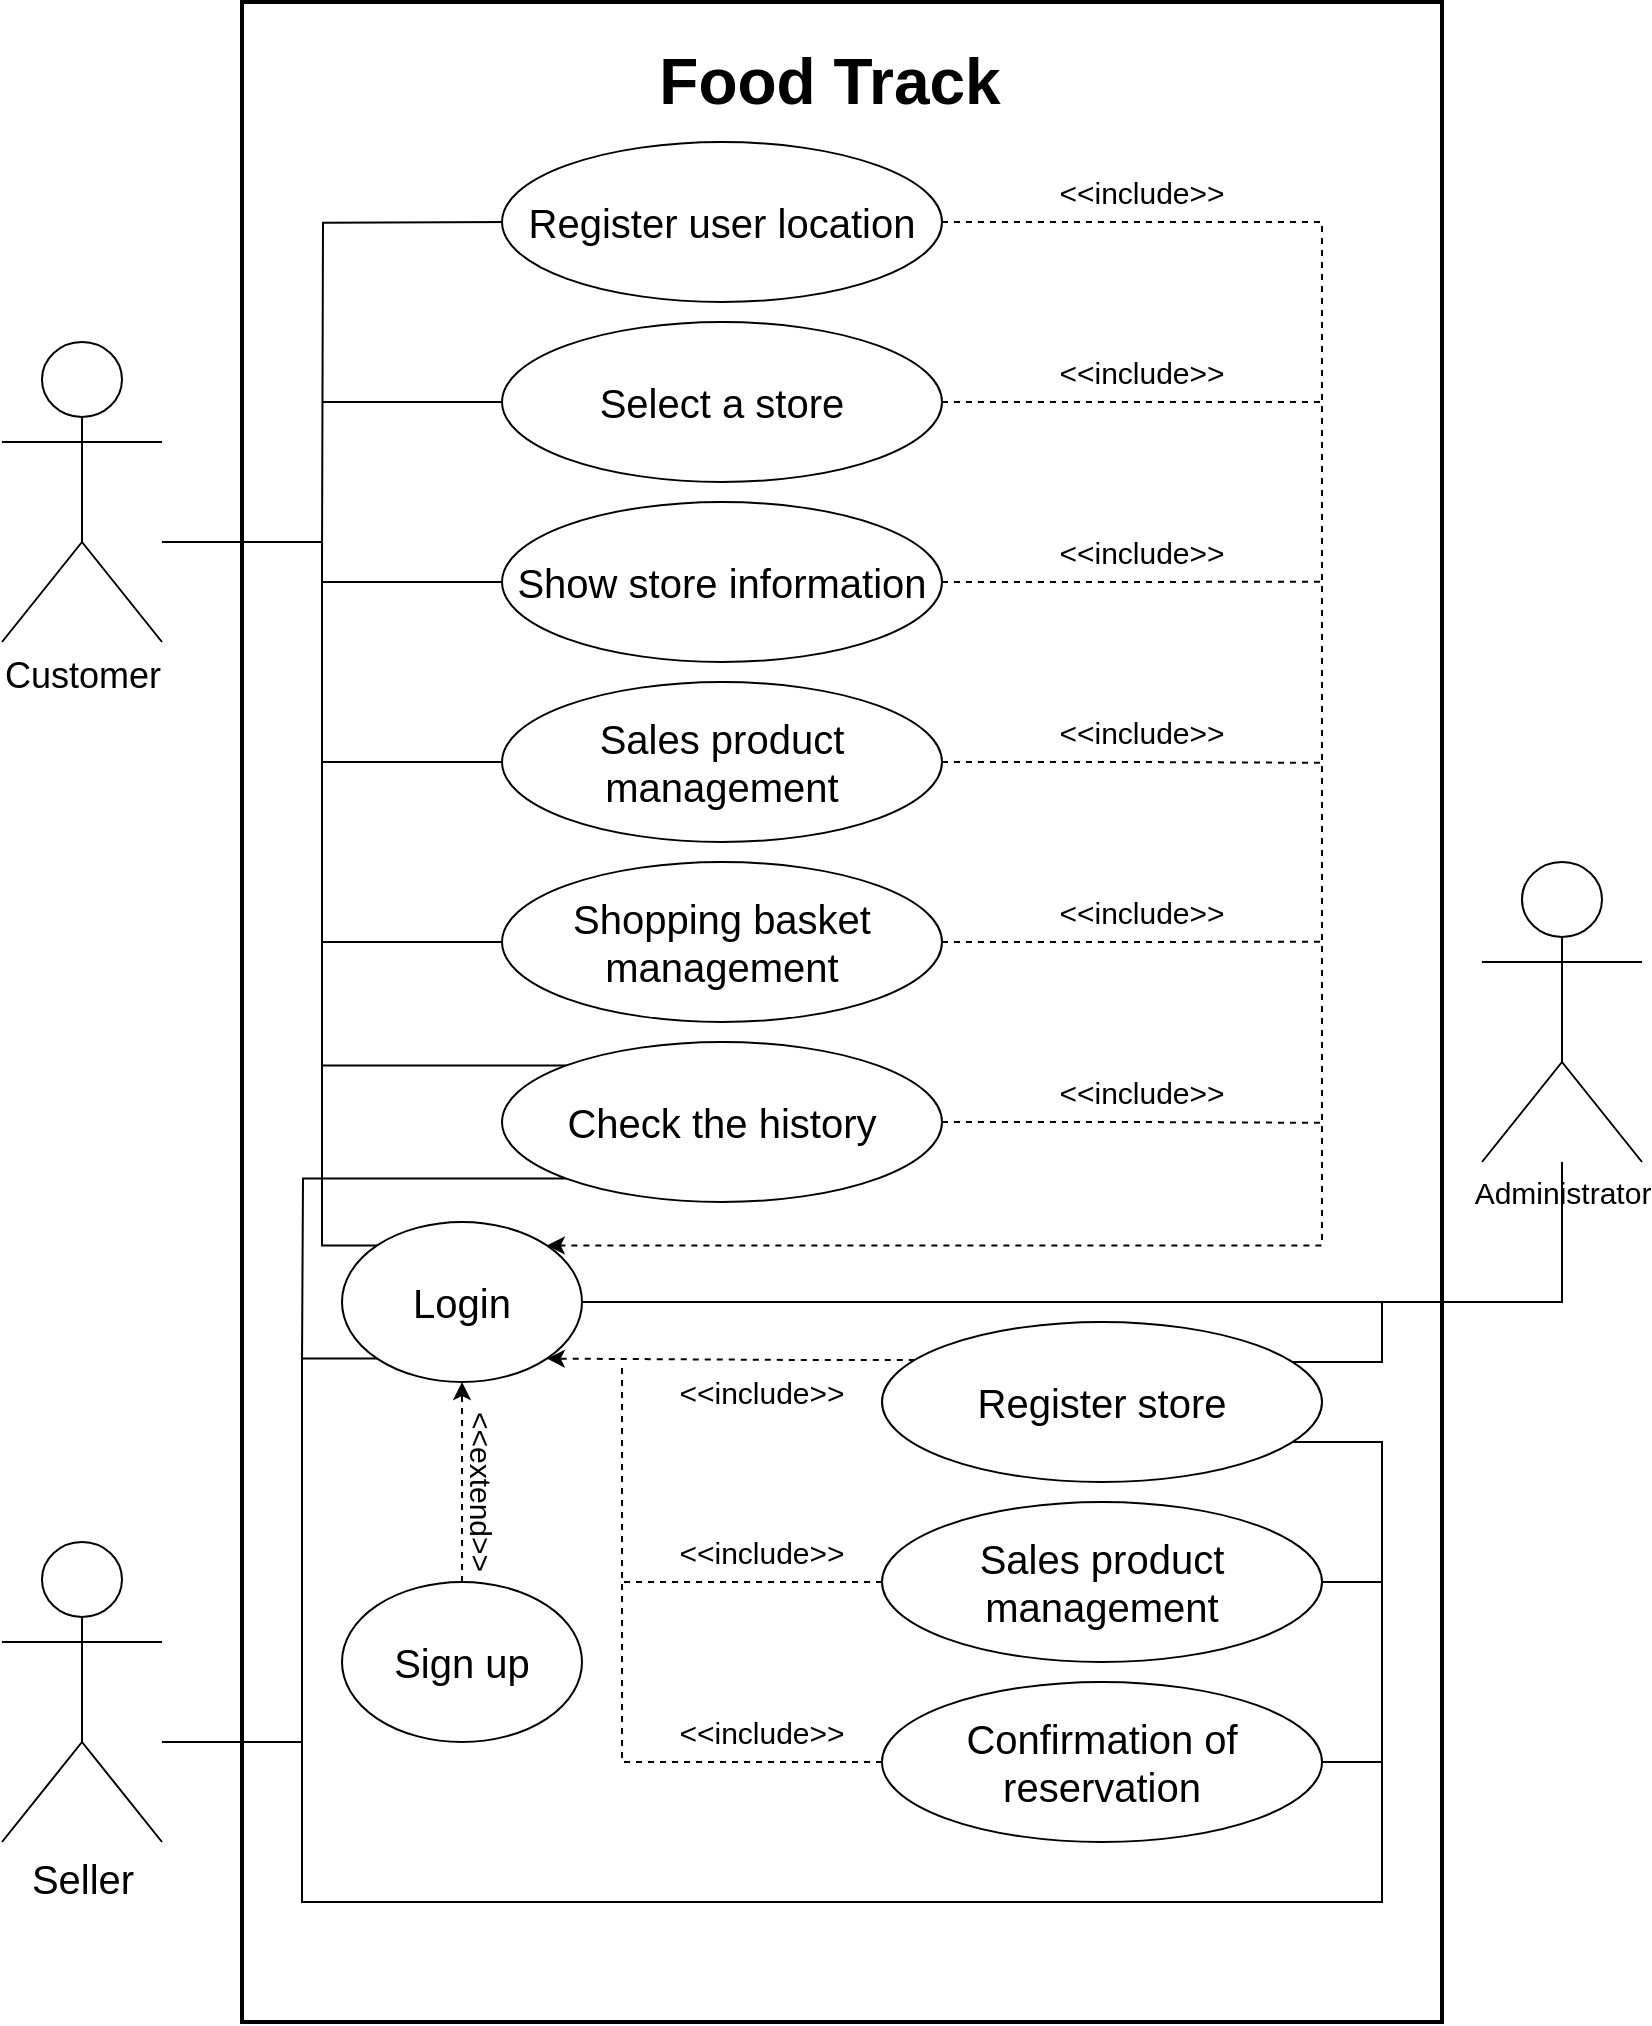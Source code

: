 <mxfile version="24.2.5" type="github">
  <diagram name="페이지-1" id="xf3xIOZW2-mVcEWYP7Wv">
    <mxGraphModel dx="932" dy="1289" grid="1" gridSize="10" guides="0" tooltips="1" connect="1" arrows="1" fold="1" page="1" pageScale="1" pageWidth="827" pageHeight="1169" math="0" shadow="0">
      <root>
        <mxCell id="0" />
        <mxCell id="1" parent="0" />
        <mxCell id="3UlldwPeITaiaxXxCVCP-1" value="&lt;p style=&quot;line-height: 100%;&quot;&gt;&lt;br&gt;&lt;/p&gt;" style="rounded=0;whiteSpace=wrap;html=1;strokeWidth=2;" vertex="1" parent="1">
          <mxGeometry x="120" y="40" width="600" height="1010" as="geometry" />
        </mxCell>
        <mxCell id="3UlldwPeITaiaxXxCVCP-2" value="Food Track" style="text;html=1;align=center;verticalAlign=middle;whiteSpace=wrap;rounded=0;fontSize=32;fontStyle=1" vertex="1" parent="1">
          <mxGeometry x="300" y="70" width="227.5" height="20" as="geometry" />
        </mxCell>
        <mxCell id="3UlldwPeITaiaxXxCVCP-3" value="&lt;font style=&quot;font-size: 18px;&quot;&gt;Customer&lt;/font&gt;" style="shape=umlActor;verticalLabelPosition=bottom;verticalAlign=top;html=1;outlineConnect=0;" vertex="1" parent="1">
          <mxGeometry y="210" width="80" height="150" as="geometry" />
        </mxCell>
        <mxCell id="3UlldwPeITaiaxXxCVCP-7" value="&lt;font style=&quot;font-size: 20px;&quot;&gt;Seller&lt;/font&gt;" style="shape=umlActor;verticalLabelPosition=bottom;verticalAlign=top;html=1;outlineConnect=0;" vertex="1" parent="1">
          <mxGeometry y="810" width="80" height="150" as="geometry" />
        </mxCell>
        <mxCell id="3UlldwPeITaiaxXxCVCP-8" value="&lt;font style=&quot;font-size: 15px;&quot;&gt;Administrator&lt;/font&gt;" style="shape=umlActor;verticalLabelPosition=bottom;verticalAlign=top;html=1;outlineConnect=0;" vertex="1" parent="1">
          <mxGeometry x="740" y="470" width="80" height="150" as="geometry" />
        </mxCell>
        <mxCell id="3UlldwPeITaiaxXxCVCP-16" style="edgeStyle=orthogonalEdgeStyle;rounded=0;orthogonalLoop=1;jettySize=auto;html=1;endArrow=none;endFill=0;" edge="1" parent="1" source="3UlldwPeITaiaxXxCVCP-9" target="3UlldwPeITaiaxXxCVCP-8">
          <mxGeometry relative="1" as="geometry" />
        </mxCell>
        <mxCell id="3UlldwPeITaiaxXxCVCP-9" value="&lt;font style=&quot;font-size: 20px;&quot;&gt;Login&lt;/font&gt;" style="ellipse;whiteSpace=wrap;html=1;" vertex="1" parent="1">
          <mxGeometry x="170" y="650" width="120" height="80" as="geometry" />
        </mxCell>
        <mxCell id="3UlldwPeITaiaxXxCVCP-12" style="edgeStyle=orthogonalEdgeStyle;rounded=0;orthogonalLoop=1;jettySize=auto;html=1;entryX=0.5;entryY=1;entryDx=0;entryDy=0;dashed=1;" edge="1" parent="1" source="3UlldwPeITaiaxXxCVCP-11" target="3UlldwPeITaiaxXxCVCP-9">
          <mxGeometry relative="1" as="geometry" />
        </mxCell>
        <mxCell id="3UlldwPeITaiaxXxCVCP-11" value="&lt;font style=&quot;font-size: 20px;&quot;&gt;Sign up&lt;/font&gt;" style="ellipse;whiteSpace=wrap;html=1;" vertex="1" parent="1">
          <mxGeometry x="170" y="830" width="120" height="80" as="geometry" />
        </mxCell>
        <mxCell id="3UlldwPeITaiaxXxCVCP-14" value="&lt;font style=&quot;font-size: 15px;&quot;&gt;&amp;lt;&amp;lt;extend&amp;gt;&amp;gt;&lt;/font&gt;" style="text;html=1;align=center;verticalAlign=middle;whiteSpace=wrap;rounded=0;rotation=90;" vertex="1" parent="1">
          <mxGeometry x="210" y="770" width="60" height="30" as="geometry" />
        </mxCell>
        <mxCell id="3UlldwPeITaiaxXxCVCP-51" style="edgeStyle=orthogonalEdgeStyle;rounded=0;orthogonalLoop=1;jettySize=auto;html=1;endArrow=none;endFill=0;" edge="1" parent="1">
          <mxGeometry relative="1" as="geometry">
            <mxPoint x="160" y="320.0" as="targetPoint" />
            <mxPoint x="260.0" y="149.941" as="sourcePoint" />
          </mxGeometry>
        </mxCell>
        <mxCell id="3UlldwPeITaiaxXxCVCP-59" style="edgeStyle=orthogonalEdgeStyle;rounded=0;orthogonalLoop=1;jettySize=auto;html=1;entryX=1;entryY=0;entryDx=0;entryDy=0;dashed=1;" edge="1" parent="1" source="3UlldwPeITaiaxXxCVCP-15" target="3UlldwPeITaiaxXxCVCP-9">
          <mxGeometry relative="1" as="geometry">
            <Array as="points">
              <mxPoint x="660" y="150" />
              <mxPoint x="660" y="661" />
            </Array>
          </mxGeometry>
        </mxCell>
        <mxCell id="3UlldwPeITaiaxXxCVCP-15" value="&lt;font style=&quot;font-size: 20px;&quot;&gt;Register user location&lt;/font&gt;" style="ellipse;whiteSpace=wrap;html=1;" vertex="1" parent="1">
          <mxGeometry x="250" y="110" width="220" height="80" as="geometry" />
        </mxCell>
        <mxCell id="3UlldwPeITaiaxXxCVCP-17" style="edgeStyle=orthogonalEdgeStyle;rounded=0;orthogonalLoop=1;jettySize=auto;html=1;exitX=0;exitY=0;exitDx=0;exitDy=0;endArrow=none;endFill=0;" edge="1" parent="1" source="3UlldwPeITaiaxXxCVCP-9">
          <mxGeometry relative="1" as="geometry">
            <mxPoint x="80" y="310" as="targetPoint" />
            <Array as="points">
              <mxPoint x="160" y="662" />
              <mxPoint x="160" y="310" />
              <mxPoint x="80" y="310" />
            </Array>
          </mxGeometry>
        </mxCell>
        <mxCell id="3UlldwPeITaiaxXxCVCP-19" style="edgeStyle=orthogonalEdgeStyle;rounded=0;orthogonalLoop=1;jettySize=auto;html=1;exitX=0;exitY=1;exitDx=0;exitDy=0;endArrow=none;endFill=0;" edge="1" parent="1" source="3UlldwPeITaiaxXxCVCP-9" target="3UlldwPeITaiaxXxCVCP-7">
          <mxGeometry relative="1" as="geometry">
            <Array as="points">
              <mxPoint x="150" y="718" />
              <mxPoint x="150" y="910" />
            </Array>
          </mxGeometry>
        </mxCell>
        <mxCell id="3UlldwPeITaiaxXxCVCP-52" style="edgeStyle=orthogonalEdgeStyle;rounded=0;orthogonalLoop=1;jettySize=auto;html=1;endArrow=none;endFill=0;" edge="1" parent="1" source="3UlldwPeITaiaxXxCVCP-20">
          <mxGeometry relative="1" as="geometry">
            <mxPoint x="160" y="240" as="targetPoint" />
          </mxGeometry>
        </mxCell>
        <mxCell id="3UlldwPeITaiaxXxCVCP-60" style="edgeStyle=orthogonalEdgeStyle;rounded=0;orthogonalLoop=1;jettySize=auto;html=1;endArrow=none;endFill=0;dashed=1;" edge="1" parent="1" source="3UlldwPeITaiaxXxCVCP-20">
          <mxGeometry relative="1" as="geometry">
            <mxPoint x="660" y="240.0" as="targetPoint" />
          </mxGeometry>
        </mxCell>
        <mxCell id="3UlldwPeITaiaxXxCVCP-20" value="&lt;font style=&quot;font-size: 20px;&quot;&gt;Select a store&lt;/font&gt;" style="ellipse;whiteSpace=wrap;html=1;" vertex="1" parent="1">
          <mxGeometry x="250" y="200" width="220" height="80" as="geometry" />
        </mxCell>
        <mxCell id="3UlldwPeITaiaxXxCVCP-53" style="edgeStyle=orthogonalEdgeStyle;rounded=0;orthogonalLoop=1;jettySize=auto;html=1;endArrow=none;endFill=0;" edge="1" parent="1" source="3UlldwPeITaiaxXxCVCP-21">
          <mxGeometry relative="1" as="geometry">
            <mxPoint x="160" y="330" as="targetPoint" />
          </mxGeometry>
        </mxCell>
        <mxCell id="3UlldwPeITaiaxXxCVCP-61" style="edgeStyle=orthogonalEdgeStyle;rounded=0;orthogonalLoop=1;jettySize=auto;html=1;exitX=1;exitY=0.5;exitDx=0;exitDy=0;endArrow=none;endFill=0;dashed=1;" edge="1" parent="1" source="3UlldwPeITaiaxXxCVCP-21">
          <mxGeometry relative="1" as="geometry">
            <mxPoint x="660" y="329.824" as="targetPoint" />
          </mxGeometry>
        </mxCell>
        <mxCell id="3UlldwPeITaiaxXxCVCP-21" value="&lt;font style=&quot;font-size: 20px;&quot;&gt;Show store information&lt;/font&gt;" style="ellipse;whiteSpace=wrap;html=1;" vertex="1" parent="1">
          <mxGeometry x="250" y="290" width="220" height="80" as="geometry" />
        </mxCell>
        <mxCell id="3UlldwPeITaiaxXxCVCP-32" style="edgeStyle=orthogonalEdgeStyle;rounded=0;orthogonalLoop=1;jettySize=auto;html=1;endArrow=none;endFill=0;" edge="1" parent="1" source="3UlldwPeITaiaxXxCVCP-22">
          <mxGeometry relative="1" as="geometry">
            <mxPoint x="690" y="690" as="targetPoint" />
            <Array as="points">
              <mxPoint x="690" y="720" />
            </Array>
          </mxGeometry>
        </mxCell>
        <mxCell id="3UlldwPeITaiaxXxCVCP-38" style="edgeStyle=orthogonalEdgeStyle;rounded=0;orthogonalLoop=1;jettySize=auto;html=1;endArrow=none;endFill=0;" edge="1" parent="1" source="3UlldwPeITaiaxXxCVCP-22">
          <mxGeometry relative="1" as="geometry">
            <mxPoint x="150" y="910" as="targetPoint" />
            <Array as="points">
              <mxPoint x="690" y="760" />
              <mxPoint x="690" y="990" />
              <mxPoint x="150" y="990" />
            </Array>
          </mxGeometry>
        </mxCell>
        <mxCell id="3UlldwPeITaiaxXxCVCP-43" style="edgeStyle=orthogonalEdgeStyle;rounded=0;orthogonalLoop=1;jettySize=auto;html=1;entryX=1;entryY=1;entryDx=0;entryDy=0;dashed=1;" edge="1" parent="1" source="3UlldwPeITaiaxXxCVCP-22" target="3UlldwPeITaiaxXxCVCP-9">
          <mxGeometry relative="1" as="geometry">
            <Array as="points">
              <mxPoint x="400" y="719" />
              <mxPoint x="400" y="719" />
            </Array>
          </mxGeometry>
        </mxCell>
        <mxCell id="3UlldwPeITaiaxXxCVCP-22" value="&lt;span style=&quot;font-size: 20px;&quot;&gt;Register store&lt;/span&gt;" style="ellipse;whiteSpace=wrap;html=1;" vertex="1" parent="1">
          <mxGeometry x="440" y="700" width="220" height="80" as="geometry" />
        </mxCell>
        <mxCell id="3UlldwPeITaiaxXxCVCP-42" style="edgeStyle=orthogonalEdgeStyle;rounded=0;orthogonalLoop=1;jettySize=auto;html=1;endArrow=none;endFill=0;" edge="1" parent="1" source="3UlldwPeITaiaxXxCVCP-23">
          <mxGeometry relative="1" as="geometry">
            <mxPoint x="690" y="830" as="targetPoint" />
          </mxGeometry>
        </mxCell>
        <mxCell id="3UlldwPeITaiaxXxCVCP-46" style="edgeStyle=orthogonalEdgeStyle;rounded=0;orthogonalLoop=1;jettySize=auto;html=1;endArrow=none;endFill=0;dashed=1;" edge="1" parent="1" source="3UlldwPeITaiaxXxCVCP-23">
          <mxGeometry relative="1" as="geometry">
            <mxPoint x="310" y="830" as="targetPoint" />
          </mxGeometry>
        </mxCell>
        <mxCell id="3UlldwPeITaiaxXxCVCP-23" value="&lt;span style=&quot;font-size: 20px;&quot;&gt;Sales product management&lt;/span&gt;" style="ellipse;whiteSpace=wrap;html=1;" vertex="1" parent="1">
          <mxGeometry x="440" y="790" width="220" height="80" as="geometry" />
        </mxCell>
        <mxCell id="3UlldwPeITaiaxXxCVCP-55" style="edgeStyle=orthogonalEdgeStyle;rounded=0;orthogonalLoop=1;jettySize=auto;html=1;endArrow=none;endFill=0;" edge="1" parent="1" source="3UlldwPeITaiaxXxCVCP-24">
          <mxGeometry relative="1" as="geometry">
            <mxPoint x="160" y="510" as="targetPoint" />
          </mxGeometry>
        </mxCell>
        <mxCell id="3UlldwPeITaiaxXxCVCP-63" style="edgeStyle=orthogonalEdgeStyle;rounded=0;orthogonalLoop=1;jettySize=auto;html=1;exitX=1;exitY=0.5;exitDx=0;exitDy=0;endArrow=none;endFill=0;dashed=1;" edge="1" parent="1" source="3UlldwPeITaiaxXxCVCP-24">
          <mxGeometry relative="1" as="geometry">
            <mxPoint x="660" y="509.824" as="targetPoint" />
          </mxGeometry>
        </mxCell>
        <mxCell id="3UlldwPeITaiaxXxCVCP-24" value="&lt;font style=&quot;font-size: 20px;&quot;&gt;Shopping basket management&lt;/font&gt;" style="ellipse;whiteSpace=wrap;html=1;" vertex="1" parent="1">
          <mxGeometry x="250" y="470" width="220" height="80" as="geometry" />
        </mxCell>
        <mxCell id="3UlldwPeITaiaxXxCVCP-54" style="edgeStyle=orthogonalEdgeStyle;rounded=0;orthogonalLoop=1;jettySize=auto;html=1;endArrow=none;endFill=0;" edge="1" parent="1" source="3UlldwPeITaiaxXxCVCP-25">
          <mxGeometry relative="1" as="geometry">
            <mxPoint x="160" y="420" as="targetPoint" />
          </mxGeometry>
        </mxCell>
        <mxCell id="3UlldwPeITaiaxXxCVCP-62" style="edgeStyle=orthogonalEdgeStyle;rounded=0;orthogonalLoop=1;jettySize=auto;html=1;exitX=1;exitY=0.5;exitDx=0;exitDy=0;endArrow=none;endFill=0;dashed=1;" edge="1" parent="1" source="3UlldwPeITaiaxXxCVCP-25">
          <mxGeometry relative="1" as="geometry">
            <mxPoint x="660" y="420.412" as="targetPoint" />
          </mxGeometry>
        </mxCell>
        <mxCell id="3UlldwPeITaiaxXxCVCP-25" value="&lt;span style=&quot;font-size: 20px;&quot;&gt;Sales product management&lt;/span&gt;" style="ellipse;whiteSpace=wrap;html=1;" vertex="1" parent="1">
          <mxGeometry x="250" y="380" width="220" height="80" as="geometry" />
        </mxCell>
        <mxCell id="3UlldwPeITaiaxXxCVCP-41" style="edgeStyle=orthogonalEdgeStyle;rounded=0;orthogonalLoop=1;jettySize=auto;html=1;exitX=1;exitY=0.5;exitDx=0;exitDy=0;endArrow=none;endFill=0;" edge="1" parent="1" source="3UlldwPeITaiaxXxCVCP-28">
          <mxGeometry relative="1" as="geometry">
            <mxPoint x="690" y="920.412" as="targetPoint" />
          </mxGeometry>
        </mxCell>
        <mxCell id="3UlldwPeITaiaxXxCVCP-45" style="edgeStyle=orthogonalEdgeStyle;rounded=0;orthogonalLoop=1;jettySize=auto;html=1;dashed=1;endArrow=none;endFill=0;" edge="1" parent="1" source="3UlldwPeITaiaxXxCVCP-28">
          <mxGeometry relative="1" as="geometry">
            <mxPoint x="310" y="720" as="targetPoint" />
            <Array as="points">
              <mxPoint x="310" y="920" />
              <mxPoint x="310" y="740" />
            </Array>
          </mxGeometry>
        </mxCell>
        <mxCell id="3UlldwPeITaiaxXxCVCP-28" value="&lt;span style=&quot;font-size: 20px;&quot;&gt;Confirmation of reservation&lt;/span&gt;" style="ellipse;whiteSpace=wrap;html=1;" vertex="1" parent="1">
          <mxGeometry x="440" y="880" width="220" height="80" as="geometry" />
        </mxCell>
        <mxCell id="3UlldwPeITaiaxXxCVCP-57" style="edgeStyle=orthogonalEdgeStyle;rounded=0;orthogonalLoop=1;jettySize=auto;html=1;exitX=0;exitY=0;exitDx=0;exitDy=0;endArrow=none;endFill=0;" edge="1" parent="1" source="3UlldwPeITaiaxXxCVCP-31">
          <mxGeometry relative="1" as="geometry">
            <mxPoint x="160" y="572" as="targetPoint" />
            <Array as="points">
              <mxPoint x="160" y="572" />
              <mxPoint x="160" y="572" />
            </Array>
          </mxGeometry>
        </mxCell>
        <mxCell id="3UlldwPeITaiaxXxCVCP-58" style="edgeStyle=orthogonalEdgeStyle;rounded=0;orthogonalLoop=1;jettySize=auto;html=1;exitX=0;exitY=1;exitDx=0;exitDy=0;endArrow=none;endFill=0;" edge="1" parent="1" source="3UlldwPeITaiaxXxCVCP-31">
          <mxGeometry relative="1" as="geometry">
            <mxPoint x="150" y="720" as="targetPoint" />
          </mxGeometry>
        </mxCell>
        <mxCell id="3UlldwPeITaiaxXxCVCP-64" style="edgeStyle=orthogonalEdgeStyle;rounded=0;orthogonalLoop=1;jettySize=auto;html=1;exitX=1;exitY=0.5;exitDx=0;exitDy=0;endArrow=none;endFill=0;dashed=1;" edge="1" parent="1" source="3UlldwPeITaiaxXxCVCP-31">
          <mxGeometry relative="1" as="geometry">
            <mxPoint x="660" y="600.412" as="targetPoint" />
          </mxGeometry>
        </mxCell>
        <mxCell id="3UlldwPeITaiaxXxCVCP-31" value="&lt;span style=&quot;font-size: 20px;&quot;&gt;Check the history&lt;/span&gt;" style="ellipse;whiteSpace=wrap;html=1;" vertex="1" parent="1">
          <mxGeometry x="250" y="560" width="220" height="80" as="geometry" />
        </mxCell>
        <mxCell id="3UlldwPeITaiaxXxCVCP-47" value="&lt;font style=&quot;font-size: 15px;&quot;&gt;&amp;lt;&amp;lt;include&amp;gt;&amp;gt;&lt;/font&gt;&lt;span style=&quot;color: rgba(0, 0, 0, 0); font-family: monospace; font-size: 0px; text-align: start; text-wrap: nowrap;&quot;&gt;%3CmxGraphModel%3E%3Croot%3E%3CmxCell%20id%3D%220%22%2F%3E%3CmxCell%20id%3D%221%22%20parent%3D%220%22%2F%3E%3CmxCell%20id%3D%222%22%20value%3D%22%26lt%3Bfont%20style%3D%26quot%3Bfont-size%3A%2015px%3B%26quot%3B%26gt%3B%26amp%3Blt%3B%26amp%3Blt%3Bextend%26amp%3Bgt%3B%26amp%3Bgt%3B%26lt%3B%2Ffont%26gt%3B%22%20style%3D%22text%3Bhtml%3D1%3Balign%3Dcenter%3BverticalAlign%3Dmiddle%3BwhiteSpace%3Dwrap%3Brounded%3D0%3Brotation%3D90%3B%22%20vertex%3D%221%22%20parent%3D%221%22%3E%3CmxGeometry%20x%3D%22210%22%20y%3D%22770%22%20width%3D%2260%22%20height%3D%2230%22%20as%3D%22geometry%22%2F%3E%3C%2FmxCell%3E%3C%2Froot%3E%3C%2FmxGraphModel%3E&lt;/span&gt;" style="text;html=1;align=center;verticalAlign=middle;whiteSpace=wrap;rounded=0;rotation=0;" vertex="1" parent="1">
          <mxGeometry x="350" y="720" width="60" height="30" as="geometry" />
        </mxCell>
        <mxCell id="3UlldwPeITaiaxXxCVCP-48" value="&lt;font style=&quot;font-size: 15px;&quot;&gt;&amp;lt;&amp;lt;include&amp;gt;&amp;gt;&lt;/font&gt;&lt;span style=&quot;color: rgba(0, 0, 0, 0); font-family: monospace; font-size: 0px; text-align: start; text-wrap: nowrap;&quot;&gt;%3CmxGraphModel%3E%3Croot%3E%3CmxCell%20id%3D%220%22%2F%3E%3CmxCell%20id%3D%221%22%20parent%3D%220%22%2F%3E%3CmxCell%20id%3D%222%22%20value%3D%22%26lt%3Bfont%20style%3D%26quot%3Bfont-size%3A%2015px%3B%26quot%3B%26gt%3B%26amp%3Blt%3B%26amp%3Blt%3Bextend%26amp%3Bgt%3B%26amp%3Bgt%3B%26lt%3B%2Ffont%26gt%3B%22%20style%3D%22text%3Bhtml%3D1%3Balign%3Dcenter%3BverticalAlign%3Dmiddle%3BwhiteSpace%3Dwrap%3Brounded%3D0%3Brotation%3D90%3B%22%20vertex%3D%221%22%20parent%3D%221%22%3E%3CmxGeometry%20x%3D%22210%22%20y%3D%22770%22%20width%3D%2260%22%20height%3D%2230%22%20as%3D%22geometry%22%2F%3E%3C%2FmxCell%3E%3C%2Froot%3E%3C%2FmxGraphModel%3E&lt;/span&gt;" style="text;html=1;align=center;verticalAlign=middle;whiteSpace=wrap;rounded=0;rotation=0;" vertex="1" parent="1">
          <mxGeometry x="350" y="800" width="60" height="30" as="geometry" />
        </mxCell>
        <mxCell id="3UlldwPeITaiaxXxCVCP-49" value="&lt;font style=&quot;font-size: 15px;&quot;&gt;&amp;lt;&amp;lt;include&amp;gt;&amp;gt;&lt;/font&gt;&lt;span style=&quot;color: rgba(0, 0, 0, 0); font-family: monospace; font-size: 0px; text-align: start; text-wrap: nowrap;&quot;&gt;%3CmxGraphModel%3E%3Croot%3E%3CmxCell%20id%3D%220%22%2F%3E%3CmxCell%20id%3D%221%22%20parent%3D%220%22%2F%3E%3CmxCell%20id%3D%222%22%20value%3D%22%26lt%3Bfont%20style%3D%26quot%3Bfont-size%3A%2015px%3B%26quot%3B%26gt%3B%26amp%3Blt%3B%26amp%3Blt%3Bextend%26amp%3Bgt%3B%26amp%3Bgt%3B%26lt%3B%2Ffont%26gt%3B%22%20style%3D%22text%3Bhtml%3D1%3Balign%3Dcenter%3BverticalAlign%3Dmiddle%3BwhiteSpace%3Dwrap%3Brounded%3D0%3Brotation%3D90%3B%22%20vertex%3D%221%22%20parent%3D%221%22%3E%3CmxGeometry%20x%3D%22210%22%20y%3D%22770%22%20width%3D%2260%22%20height%3D%2230%22%20as%3D%22geometry%22%2F%3E%3C%2FmxCell%3E%3C%2Froot%3E%3C%2FmxGraphModel%3E&lt;/span&gt;" style="text;html=1;align=center;verticalAlign=middle;whiteSpace=wrap;rounded=0;rotation=0;" vertex="1" parent="1">
          <mxGeometry x="350" y="890" width="60" height="30" as="geometry" />
        </mxCell>
        <mxCell id="3UlldwPeITaiaxXxCVCP-65" value="&lt;font style=&quot;font-size: 15px;&quot;&gt;&amp;lt;&amp;lt;include&amp;gt;&amp;gt;&lt;/font&gt;&lt;span style=&quot;color: rgba(0, 0, 0, 0); font-family: monospace; font-size: 0px; text-align: start; text-wrap: nowrap;&quot;&gt;%3CmxGraphModel%3E%3Croot%3E%3CmxCell%20id%3D%220%22%2F%3E%3CmxCell%20id%3D%221%22%20parent%3D%220%22%2F%3E%3CmxCell%20id%3D%222%22%20value%3D%22%26lt%3Bfont%20style%3D%26quot%3Bfont-size%3A%2015px%3B%26quot%3B%26gt%3B%26amp%3Blt%3B%26amp%3Blt%3Bextend%26amp%3Bgt%3B%26amp%3Bgt%3B%26lt%3B%2Ffont%26gt%3B%22%20style%3D%22text%3Bhtml%3D1%3Balign%3Dcenter%3BverticalAlign%3Dmiddle%3BwhiteSpace%3Dwrap%3Brounded%3D0%3Brotation%3D90%3B%22%20vertex%3D%221%22%20parent%3D%221%22%3E%3CmxGeometry%20x%3D%22210%22%20y%3D%22770%22%20width%3D%2260%22%20height%3D%2230%22%20as%3D%22geometry%22%2F%3E%3C%2FmxCell%3E%3C%2Froot%3E%3C%2FmxGraphModel%3E&lt;/span&gt;" style="text;html=1;align=center;verticalAlign=middle;whiteSpace=wrap;rounded=0;rotation=0;" vertex="1" parent="1">
          <mxGeometry x="540" y="120" width="60" height="30" as="geometry" />
        </mxCell>
        <mxCell id="3UlldwPeITaiaxXxCVCP-66" value="&lt;font style=&quot;font-size: 15px;&quot;&gt;&amp;lt;&amp;lt;include&amp;gt;&amp;gt;&lt;/font&gt;&lt;span style=&quot;color: rgba(0, 0, 0, 0); font-family: monospace; font-size: 0px; text-align: start; text-wrap: nowrap;&quot;&gt;%3CmxGraphModel%3E%3Croot%3E%3CmxCell%20id%3D%220%22%2F%3E%3CmxCell%20id%3D%221%22%20parent%3D%220%22%2F%3E%3CmxCell%20id%3D%222%22%20value%3D%22%26lt%3Bfont%20style%3D%26quot%3Bfont-size%3A%2015px%3B%26quot%3B%26gt%3B%26amp%3Blt%3B%26amp%3Blt%3Bextend%26amp%3Bgt%3B%26amp%3Bgt%3B%26lt%3B%2Ffont%26gt%3B%22%20style%3D%22text%3Bhtml%3D1%3Balign%3Dcenter%3BverticalAlign%3Dmiddle%3BwhiteSpace%3Dwrap%3Brounded%3D0%3Brotation%3D90%3B%22%20vertex%3D%221%22%20parent%3D%221%22%3E%3CmxGeometry%20x%3D%22210%22%20y%3D%22770%22%20width%3D%2260%22%20height%3D%2230%22%20as%3D%22geometry%22%2F%3E%3C%2FmxCell%3E%3C%2Froot%3E%3C%2FmxGraphModel%3E&lt;/span&gt;" style="text;html=1;align=center;verticalAlign=middle;whiteSpace=wrap;rounded=0;rotation=0;" vertex="1" parent="1">
          <mxGeometry x="540" y="210" width="60" height="30" as="geometry" />
        </mxCell>
        <mxCell id="3UlldwPeITaiaxXxCVCP-67" value="&lt;font style=&quot;font-size: 15px;&quot;&gt;&amp;lt;&amp;lt;include&amp;gt;&amp;gt;&lt;/font&gt;&lt;span style=&quot;color: rgba(0, 0, 0, 0); font-family: monospace; font-size: 0px; text-align: start; text-wrap: nowrap;&quot;&gt;%3CmxGraphModel%3E%3Croot%3E%3CmxCell%20id%3D%220%22%2F%3E%3CmxCell%20id%3D%221%22%20parent%3D%220%22%2F%3E%3CmxCell%20id%3D%222%22%20value%3D%22%26lt%3Bfont%20style%3D%26quot%3Bfont-size%3A%2015px%3B%26quot%3B%26gt%3B%26amp%3Blt%3B%26amp%3Blt%3Bextend%26amp%3Bgt%3B%26amp%3Bgt%3B%26lt%3B%2Ffont%26gt%3B%22%20style%3D%22text%3Bhtml%3D1%3Balign%3Dcenter%3BverticalAlign%3Dmiddle%3BwhiteSpace%3Dwrap%3Brounded%3D0%3Brotation%3D90%3B%22%20vertex%3D%221%22%20parent%3D%221%22%3E%3CmxGeometry%20x%3D%22210%22%20y%3D%22770%22%20width%3D%2260%22%20height%3D%2230%22%20as%3D%22geometry%22%2F%3E%3C%2FmxCell%3E%3C%2Froot%3E%3C%2FmxGraphModel%3E&lt;/span&gt;" style="text;html=1;align=center;verticalAlign=middle;whiteSpace=wrap;rounded=0;rotation=0;" vertex="1" parent="1">
          <mxGeometry x="540" y="300" width="60" height="30" as="geometry" />
        </mxCell>
        <mxCell id="3UlldwPeITaiaxXxCVCP-68" value="&lt;font style=&quot;font-size: 15px;&quot;&gt;&amp;lt;&amp;lt;include&amp;gt;&amp;gt;&lt;/font&gt;&lt;span style=&quot;color: rgba(0, 0, 0, 0); font-family: monospace; font-size: 0px; text-align: start; text-wrap: nowrap;&quot;&gt;%3CmxGraphModel%3E%3Croot%3E%3CmxCell%20id%3D%220%22%2F%3E%3CmxCell%20id%3D%221%22%20parent%3D%220%22%2F%3E%3CmxCell%20id%3D%222%22%20value%3D%22%26lt%3Bfont%20style%3D%26quot%3Bfont-size%3A%2015px%3B%26quot%3B%26gt%3B%26amp%3Blt%3B%26amp%3Blt%3Bextend%26amp%3Bgt%3B%26amp%3Bgt%3B%26lt%3B%2Ffont%26gt%3B%22%20style%3D%22text%3Bhtml%3D1%3Balign%3Dcenter%3BverticalAlign%3Dmiddle%3BwhiteSpace%3Dwrap%3Brounded%3D0%3Brotation%3D90%3B%22%20vertex%3D%221%22%20parent%3D%221%22%3E%3CmxGeometry%20x%3D%22210%22%20y%3D%22770%22%20width%3D%2260%22%20height%3D%2230%22%20as%3D%22geometry%22%2F%3E%3C%2FmxCell%3E%3C%2Froot%3E%3C%2FmxGraphModel%3E&lt;/span&gt;" style="text;html=1;align=center;verticalAlign=middle;whiteSpace=wrap;rounded=0;rotation=0;" vertex="1" parent="1">
          <mxGeometry x="540" y="390" width="60" height="30" as="geometry" />
        </mxCell>
        <mxCell id="3UlldwPeITaiaxXxCVCP-69" value="&lt;font style=&quot;font-size: 15px;&quot;&gt;&amp;lt;&amp;lt;include&amp;gt;&amp;gt;&lt;/font&gt;&lt;span style=&quot;color: rgba(0, 0, 0, 0); font-family: monospace; font-size: 0px; text-align: start; text-wrap: nowrap;&quot;&gt;%3CmxGraphModel%3E%3Croot%3E%3CmxCell%20id%3D%220%22%2F%3E%3CmxCell%20id%3D%221%22%20parent%3D%220%22%2F%3E%3CmxCell%20id%3D%222%22%20value%3D%22%26lt%3Bfont%20style%3D%26quot%3Bfont-size%3A%2015px%3B%26quot%3B%26gt%3B%26amp%3Blt%3B%26amp%3Blt%3Bextend%26amp%3Bgt%3B%26amp%3Bgt%3B%26lt%3B%2Ffont%26gt%3B%22%20style%3D%22text%3Bhtml%3D1%3Balign%3Dcenter%3BverticalAlign%3Dmiddle%3BwhiteSpace%3Dwrap%3Brounded%3D0%3Brotation%3D90%3B%22%20vertex%3D%221%22%20parent%3D%221%22%3E%3CmxGeometry%20x%3D%22210%22%20y%3D%22770%22%20width%3D%2260%22%20height%3D%2230%22%20as%3D%22geometry%22%2F%3E%3C%2FmxCell%3E%3C%2Froot%3E%3C%2FmxGraphModel%3E&lt;/span&gt;" style="text;html=1;align=center;verticalAlign=middle;whiteSpace=wrap;rounded=0;rotation=0;" vertex="1" parent="1">
          <mxGeometry x="540" y="480" width="60" height="30" as="geometry" />
        </mxCell>
        <mxCell id="3UlldwPeITaiaxXxCVCP-70" value="&lt;font style=&quot;font-size: 15px;&quot;&gt;&amp;lt;&amp;lt;include&amp;gt;&amp;gt;&lt;/font&gt;&lt;span style=&quot;color: rgba(0, 0, 0, 0); font-family: monospace; font-size: 0px; text-align: start; text-wrap: nowrap;&quot;&gt;%3CmxGraphModel%3E%3Croot%3E%3CmxCell%20id%3D%220%22%2F%3E%3CmxCell%20id%3D%221%22%20parent%3D%220%22%2F%3E%3CmxCell%20id%3D%222%22%20value%3D%22%26lt%3Bfont%20style%3D%26quot%3Bfont-size%3A%2015px%3B%26quot%3B%26gt%3B%26amp%3Blt%3B%26amp%3Blt%3Bextend%26amp%3Bgt%3B%26amp%3Bgt%3B%26lt%3B%2Ffont%26gt%3B%22%20style%3D%22text%3Bhtml%3D1%3Balign%3Dcenter%3BverticalAlign%3Dmiddle%3BwhiteSpace%3Dwrap%3Brounded%3D0%3Brotation%3D90%3B%22%20vertex%3D%221%22%20parent%3D%221%22%3E%3CmxGeometry%20x%3D%22210%22%20y%3D%22770%22%20width%3D%2260%22%20height%3D%2230%22%20as%3D%22geometry%22%2F%3E%3C%2FmxCell%3E%3C%2Froot%3E%3C%2FmxGraphModel%3E&lt;/span&gt;" style="text;html=1;align=center;verticalAlign=middle;whiteSpace=wrap;rounded=0;rotation=0;" vertex="1" parent="1">
          <mxGeometry x="540" y="570" width="60" height="30" as="geometry" />
        </mxCell>
      </root>
    </mxGraphModel>
  </diagram>
</mxfile>
